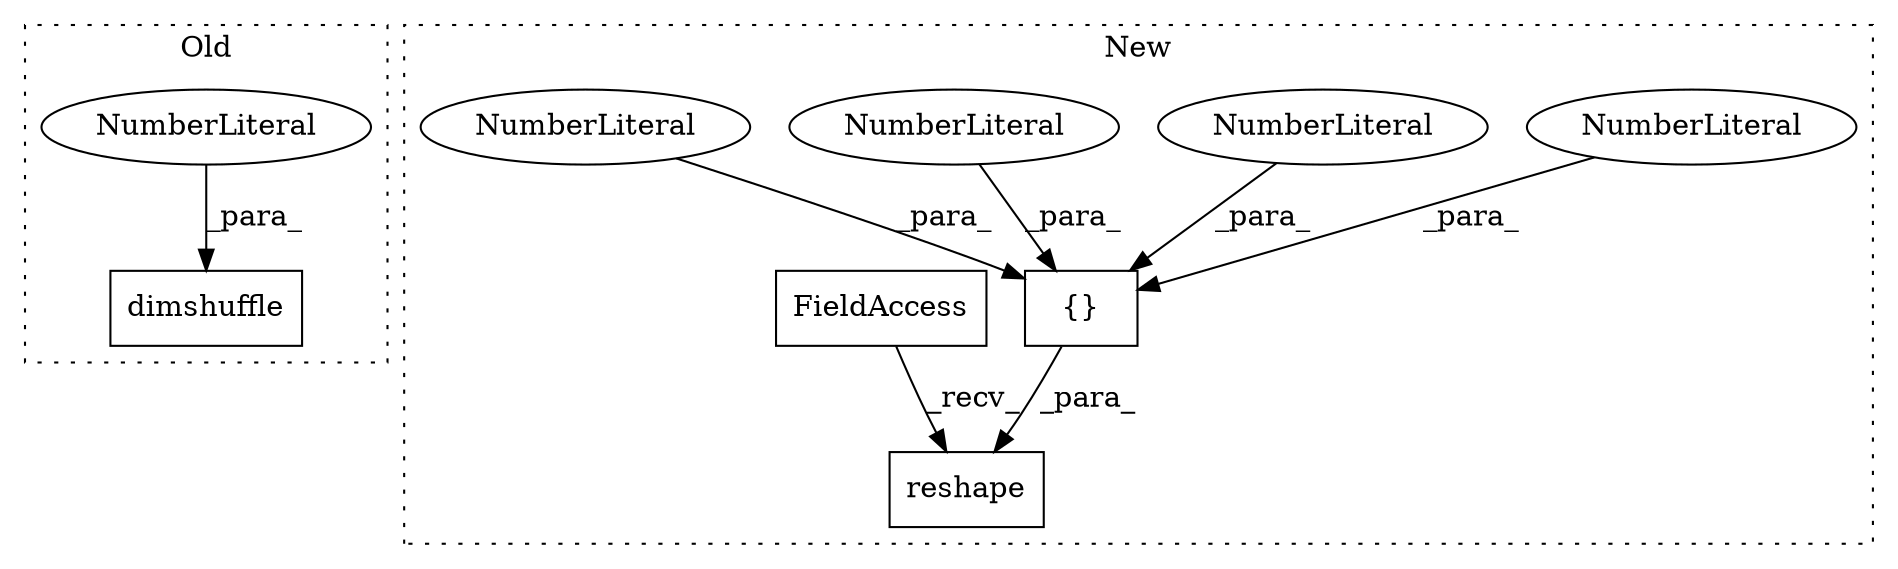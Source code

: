 digraph G {
subgraph cluster0 {
1 [label="dimshuffle" a="32" s="6089,6117" l="11,1" shape="box"];
3 [label="NumberLiteral" a="34" s="6104" l="1" shape="ellipse"];
label = "Old";
style="dotted";
}
subgraph cluster1 {
2 [label="{}" a="4" s="5733,5763" l="1,1" shape="box"];
4 [label="NumberLiteral" a="34" s="5760" l="1" shape="ellipse"];
5 [label="NumberLiteral" a="34" s="5762" l="1" shape="ellipse"];
6 [label="NumberLiteral" a="34" s="5758" l="1" shape="ellipse"];
7 [label="NumberLiteral" a="34" s="5734" l="1" shape="ellipse"];
8 [label="reshape" a="32" s="5709,5764" l="8,1" shape="box"];
9 [label="FieldAccess" a="22" s="5698" l="10" shape="box"];
label = "New";
style="dotted";
}
2 -> 8 [label="_para_"];
3 -> 1 [label="_para_"];
4 -> 2 [label="_para_"];
5 -> 2 [label="_para_"];
6 -> 2 [label="_para_"];
7 -> 2 [label="_para_"];
9 -> 8 [label="_recv_"];
}